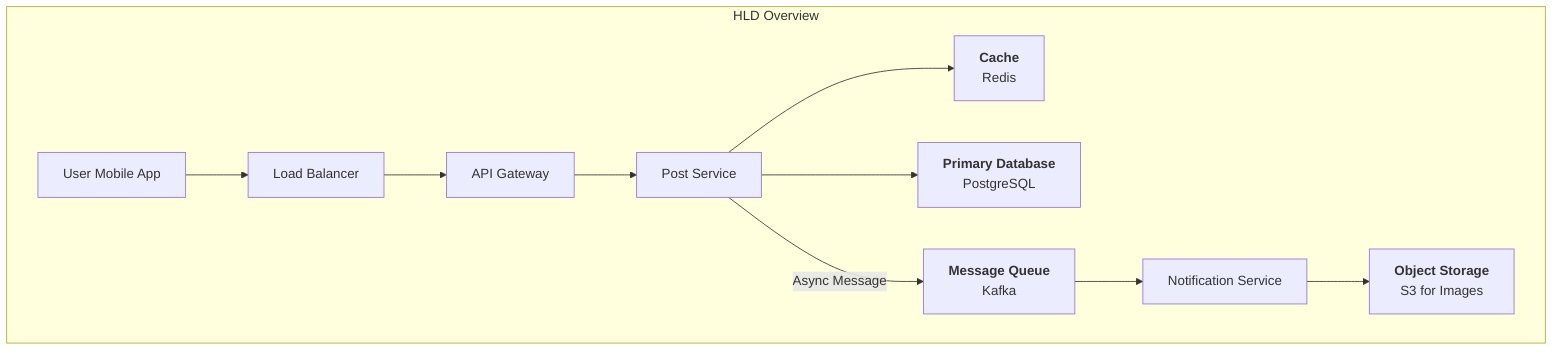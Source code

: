 flowchart TD
    subgraph HLD Overview
        A[User Mobile App] --> B[Load Balancer]
        B --> C[API Gateway]
        C --> D[Post Service]
        D --> E[<b>Cache</b><br>Redis]
        D --> F[<b>Primary Database</b><br>PostgreSQL]
        D -- Async Message --> G[<b>Message Queue</b><br>Kafka]
        G --> H[Notification Service]
        H --> I[<b>Object Storage</b><br>S3 for Images]
    end